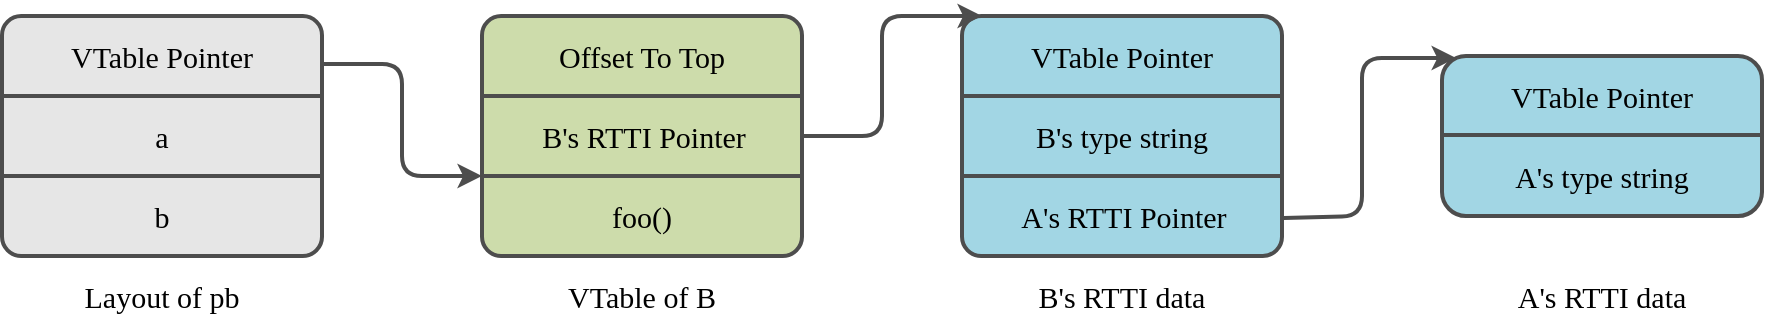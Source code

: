 <mxfile version="24.8.4">
  <diagram name="第 1 页" id="ov3-2ZxVzbA_uYJa8KsF">
    <mxGraphModel dx="1912" dy="729" grid="1" gridSize="10" guides="1" tooltips="1" connect="1" arrows="1" fold="1" page="1" pageScale="1" pageWidth="827" pageHeight="1169" math="0" shadow="0">
      <root>
        <mxCell id="0" />
        <mxCell id="1" parent="0" />
        <mxCell id="O-Wifks-kzLdKlH56Ls9-1" value="" style="rounded=1;whiteSpace=wrap;html=1;fillColor=#E6E6E6;arcSize=8;strokeColor=#4D4D4D;strokeWidth=2;" parent="1" vertex="1">
          <mxGeometry y="160" width="160" height="120" as="geometry" />
        </mxCell>
        <mxCell id="O-Wifks-kzLdKlH56Ls9-2" value="" style="endArrow=none;html=1;rounded=0;strokeColor=#4D4D4D;strokeWidth=2;" parent="1" edge="1">
          <mxGeometry width="50" height="50" relative="1" as="geometry">
            <mxPoint y="200" as="sourcePoint" />
            <mxPoint x="160" y="200" as="targetPoint" />
          </mxGeometry>
        </mxCell>
        <mxCell id="O-Wifks-kzLdKlH56Ls9-3" value="" style="endArrow=none;html=1;rounded=0;strokeColor=#4D4D4D;strokeWidth=2;" parent="1" edge="1">
          <mxGeometry width="50" height="50" relative="1" as="geometry">
            <mxPoint y="240" as="sourcePoint" />
            <mxPoint x="160" y="240" as="targetPoint" />
          </mxGeometry>
        </mxCell>
        <mxCell id="O-Wifks-kzLdKlH56Ls9-4" value="" style="rounded=1;whiteSpace=wrap;html=1;fillColor=#CDDCAB;strokeColor=#4D4D4D;arcSize=8;strokeWidth=2;" parent="1" vertex="1">
          <mxGeometry x="240" y="160" width="160" height="120" as="geometry" />
        </mxCell>
        <mxCell id="O-Wifks-kzLdKlH56Ls9-5" value="" style="endArrow=none;html=1;rounded=0;strokeColor=#4D4D4D;strokeWidth=2;" parent="1" edge="1">
          <mxGeometry width="50" height="50" relative="1" as="geometry">
            <mxPoint x="240" y="200" as="sourcePoint" />
            <mxPoint x="400" y="200" as="targetPoint" />
          </mxGeometry>
        </mxCell>
        <mxCell id="O-Wifks-kzLdKlH56Ls9-6" value="" style="endArrow=none;html=1;rounded=0;strokeColor=#4D4D4D;strokeWidth=2;" parent="1" edge="1">
          <mxGeometry width="50" height="50" relative="1" as="geometry">
            <mxPoint x="240" y="240" as="sourcePoint" />
            <mxPoint x="400" y="240" as="targetPoint" />
          </mxGeometry>
        </mxCell>
        <mxCell id="O-Wifks-kzLdKlH56Ls9-7" value="" style="rounded=1;whiteSpace=wrap;html=1;fillColor=#A2D6E4;strokeColor=#4D4D4D;arcSize=8;strokeWidth=2;" parent="1" vertex="1">
          <mxGeometry x="480" y="160" width="160" height="120" as="geometry" />
        </mxCell>
        <mxCell id="O-Wifks-kzLdKlH56Ls9-8" value="" style="endArrow=none;html=1;rounded=0;strokeColor=#4D4D4D;strokeWidth=2;" parent="1" edge="1">
          <mxGeometry width="50" height="50" relative="1" as="geometry">
            <mxPoint x="480" y="200" as="sourcePoint" />
            <mxPoint x="640" y="200" as="targetPoint" />
          </mxGeometry>
        </mxCell>
        <mxCell id="O-Wifks-kzLdKlH56Ls9-9" value="" style="endArrow=none;html=1;rounded=0;strokeColor=#4D4D4D;strokeWidth=2;" parent="1" edge="1">
          <mxGeometry width="50" height="50" relative="1" as="geometry">
            <mxPoint x="480" y="240" as="sourcePoint" />
            <mxPoint x="640" y="240" as="targetPoint" />
          </mxGeometry>
        </mxCell>
        <mxCell id="O-Wifks-kzLdKlH56Ls9-10" value="" style="rounded=1;whiteSpace=wrap;html=1;fillColor=#A2D6E4;strokeColor=#4D4D4D;strokeWidth=2;" parent="1" vertex="1">
          <mxGeometry x="720" y="180" width="160" height="80" as="geometry" />
        </mxCell>
        <mxCell id="O-Wifks-kzLdKlH56Ls9-13" value="" style="endArrow=none;html=1;rounded=0;strokeColor=#4D4D4D;strokeWidth=2;" parent="1" edge="1">
          <mxGeometry width="50" height="50" relative="1" as="geometry">
            <mxPoint x="720" y="219.5" as="sourcePoint" />
            <mxPoint x="880" y="219.5" as="targetPoint" />
          </mxGeometry>
        </mxCell>
        <mxCell id="O-Wifks-kzLdKlH56Ls9-20" value="&lt;font face=&quot;Verdana&quot; style=&quot;font-size: 15px;&quot;&gt;VTable Pointer&lt;/font&gt;" style="rounded=1;whiteSpace=wrap;html=1;fillColor=none;strokeColor=none;" parent="1" vertex="1">
          <mxGeometry x="20" y="170" width="120" height="20" as="geometry" />
        </mxCell>
        <mxCell id="O-Wifks-kzLdKlH56Ls9-22" value="&lt;font face=&quot;Verdana&quot; style=&quot;font-size: 15px;&quot;&gt;a&lt;/font&gt;" style="rounded=1;whiteSpace=wrap;html=1;fillColor=none;strokeColor=none;" parent="1" vertex="1">
          <mxGeometry x="20" y="210" width="120" height="20" as="geometry" />
        </mxCell>
        <mxCell id="O-Wifks-kzLdKlH56Ls9-23" value="&lt;font face=&quot;Verdana&quot; style=&quot;font-size: 15px;&quot;&gt;b&lt;/font&gt;" style="rounded=1;whiteSpace=wrap;html=1;fillColor=none;strokeColor=none;" parent="1" vertex="1">
          <mxGeometry x="20" y="250" width="120" height="20" as="geometry" />
        </mxCell>
        <mxCell id="O-Wifks-kzLdKlH56Ls9-24" value="&lt;font face=&quot;Verdana&quot; style=&quot;font-size: 15px;&quot;&gt;Offset To Top&lt;/font&gt;" style="rounded=1;whiteSpace=wrap;html=1;fillColor=none;strokeColor=none;" parent="1" vertex="1">
          <mxGeometry x="260" y="170" width="120" height="20" as="geometry" />
        </mxCell>
        <mxCell id="O-Wifks-kzLdKlH56Ls9-25" value="&lt;font face=&quot;Verdana&quot; style=&quot;font-size: 15px;&quot;&gt;B&#39;s RTTI Pointer&lt;/font&gt;" style="rounded=1;whiteSpace=wrap;html=1;fillColor=none;strokeColor=none;" parent="1" vertex="1">
          <mxGeometry x="256" y="210" width="130" height="20" as="geometry" />
        </mxCell>
        <mxCell id="O-Wifks-kzLdKlH56Ls9-26" value="&lt;font style=&quot;font-size: 15px;&quot; face=&quot;Verdana&quot;&gt;foo()&lt;/font&gt;" style="rounded=1;whiteSpace=wrap;html=1;fillColor=none;strokeColor=none;" parent="1" vertex="1">
          <mxGeometry x="260" y="250" width="120" height="20" as="geometry" />
        </mxCell>
        <mxCell id="O-Wifks-kzLdKlH56Ls9-27" value="&lt;font face=&quot;Verdana&quot; style=&quot;font-size: 15px;&quot;&gt;VTable Pointer&lt;/font&gt;" style="rounded=1;whiteSpace=wrap;html=1;fillColor=none;strokeColor=none;" parent="1" vertex="1">
          <mxGeometry x="500" y="170" width="120" height="20" as="geometry" />
        </mxCell>
        <mxCell id="O-Wifks-kzLdKlH56Ls9-28" value="&lt;font face=&quot;Verdana&quot; style=&quot;font-size: 15px;&quot;&gt;B&#39;s type string&lt;/font&gt;" style="rounded=1;whiteSpace=wrap;html=1;fillColor=none;strokeColor=none;" parent="1" vertex="1">
          <mxGeometry x="500" y="210" width="120" height="20" as="geometry" />
        </mxCell>
        <mxCell id="O-Wifks-kzLdKlH56Ls9-29" value="&lt;font face=&quot;Verdana&quot; style=&quot;font-size: 15px;&quot;&gt;A&#39;s RTTI Pointer&lt;/font&gt;" style="rounded=1;whiteSpace=wrap;html=1;fillColor=none;strokeColor=none;" parent="1" vertex="1">
          <mxGeometry x="496" y="250" width="130" height="20" as="geometry" />
        </mxCell>
        <mxCell id="O-Wifks-kzLdKlH56Ls9-30" value="&lt;font style=&quot;font-size: 15px;&quot; face=&quot;Verdana&quot;&gt;VTable Pointer&lt;/font&gt;" style="rounded=1;whiteSpace=wrap;html=1;fillColor=none;strokeColor=none;" parent="1" vertex="1">
          <mxGeometry x="740" y="190" width="120" height="20" as="geometry" />
        </mxCell>
        <mxCell id="O-Wifks-kzLdKlH56Ls9-31" value="&lt;font style=&quot;font-size: 15px;&quot; face=&quot;Verdana&quot;&gt;A&#39;s type string&lt;/font&gt;" style="rounded=1;whiteSpace=wrap;html=1;fillColor=none;strokeColor=none;" parent="1" vertex="1">
          <mxGeometry x="740" y="230" width="120" height="20" as="geometry" />
        </mxCell>
        <mxCell id="O-Wifks-kzLdKlH56Ls9-32" value="" style="endArrow=classic;html=1;rounded=1;exitX=1;exitY=0.2;exitDx=0;exitDy=0;exitPerimeter=0;strokeColor=#4D4D4D;curved=0;strokeWidth=2;" parent="1" source="O-Wifks-kzLdKlH56Ls9-1" edge="1">
          <mxGeometry width="50" height="50" relative="1" as="geometry">
            <mxPoint x="190" y="200" as="sourcePoint" />
            <mxPoint x="240" y="240" as="targetPoint" />
            <Array as="points">
              <mxPoint x="200" y="184" />
              <mxPoint x="200" y="240" />
            </Array>
          </mxGeometry>
        </mxCell>
        <mxCell id="O-Wifks-kzLdKlH56Ls9-33" value="" style="endArrow=classic;html=1;rounded=1;exitX=1;exitY=0.5;exitDx=0;exitDy=0;strokeColor=#4D4D4D;curved=0;strokeWidth=2;" parent="1" source="O-Wifks-kzLdKlH56Ls9-4" edge="1">
          <mxGeometry width="50" height="50" relative="1" as="geometry">
            <mxPoint x="390" y="430" as="sourcePoint" />
            <mxPoint x="490" y="160" as="targetPoint" />
            <Array as="points">
              <mxPoint x="440" y="220" />
              <mxPoint x="440" y="160" />
            </Array>
          </mxGeometry>
        </mxCell>
        <mxCell id="O-Wifks-kzLdKlH56Ls9-34" value="" style="endArrow=classic;html=1;rounded=1;exitX=1.006;exitY=0.842;exitDx=0;exitDy=0;exitPerimeter=0;entryX=0.044;entryY=0.013;entryDx=0;entryDy=0;entryPerimeter=0;flowAnimation=0;shadow=0;strokeColor=#4D4D4D;curved=0;strokeWidth=2;" parent="1" source="O-Wifks-kzLdKlH56Ls9-7" target="O-Wifks-kzLdKlH56Ls9-10" edge="1">
          <mxGeometry width="50" height="50" relative="1" as="geometry">
            <mxPoint x="390" y="430" as="sourcePoint" />
            <mxPoint x="440" y="380" as="targetPoint" />
            <Array as="points">
              <mxPoint x="680" y="260" />
              <mxPoint x="680" y="181" />
            </Array>
          </mxGeometry>
        </mxCell>
        <mxCell id="O-Wifks-kzLdKlH56Ls9-35" value="&lt;font style=&quot;font-size: 15px;&quot; face=&quot;Verdana&quot;&gt;Layout of pb&lt;/font&gt;" style="rounded=1;whiteSpace=wrap;html=1;fontSize=14;strokeColor=#FFFFFF;fillColor=#FFFFFF;" parent="1" vertex="1">
          <mxGeometry x="20" y="290" width="120" height="20" as="geometry" />
        </mxCell>
        <mxCell id="O-Wifks-kzLdKlH56Ls9-36" value="&lt;font style=&quot;font-size: 15px;&quot; face=&quot;Verdana&quot;&gt;VTable of B&lt;/font&gt;" style="rounded=1;whiteSpace=wrap;html=1;fontSize=14;strokeColor=#FFFFFF;fillColor=#FFFFFF;" parent="1" vertex="1">
          <mxGeometry x="260" y="290" width="120" height="20" as="geometry" />
        </mxCell>
        <mxCell id="O-Wifks-kzLdKlH56Ls9-37" value="" style="rounded=1;whiteSpace=wrap;html=1;fontSize=14;strokeColor=#FFFFFF;fillColor=#FFFFFF;" parent="1" vertex="1">
          <mxGeometry x="500" y="290" width="120" height="20" as="geometry" />
        </mxCell>
        <mxCell id="O-Wifks-kzLdKlH56Ls9-38" value="&lt;font style=&quot;font-size: 15px;&quot; face=&quot;Verdana&quot;&gt;B&#39;s RTTI data&lt;/font&gt;" style="rounded=1;whiteSpace=wrap;html=1;fontSize=14;strokeColor=#FFFFFF;fillColor=#FFFFFF;" parent="1" vertex="1">
          <mxGeometry x="500" y="290" width="120" height="20" as="geometry" />
        </mxCell>
        <mxCell id="O-Wifks-kzLdKlH56Ls9-39" value="&lt;font style=&quot;font-size: 15px;&quot; face=&quot;Verdana&quot;&gt;A&#39;s RTTI data&lt;/font&gt;" style="rounded=1;whiteSpace=wrap;html=1;fontSize=14;strokeColor=#FFFFFF;fillColor=#FFFFFF;" parent="1" vertex="1">
          <mxGeometry x="740" y="290" width="120" height="20" as="geometry" />
        </mxCell>
      </root>
    </mxGraphModel>
  </diagram>
</mxfile>
